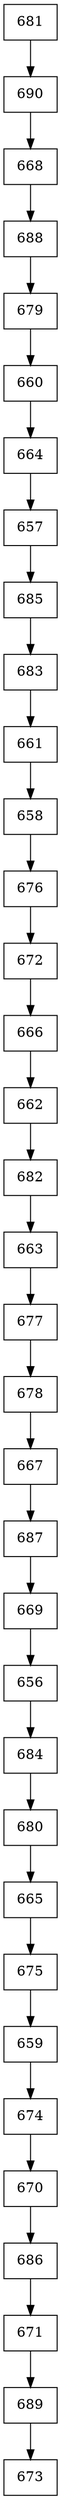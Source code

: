 digraph G {
  node [shape=record];
  node0 [label="{681}"];
  node0 -> node1;
  node1 [label="{690}"];
  node1 -> node2;
  node2 [label="{668}"];
  node2 -> node3;
  node3 [label="{688}"];
  node3 -> node4;
  node4 [label="{679}"];
  node4 -> node5;
  node5 [label="{660}"];
  node5 -> node6;
  node6 [label="{664}"];
  node6 -> node7;
  node7 [label="{657}"];
  node7 -> node8;
  node8 [label="{685}"];
  node8 -> node9;
  node9 [label="{683}"];
  node9 -> node10;
  node10 [label="{661}"];
  node10 -> node11;
  node11 [label="{658}"];
  node11 -> node12;
  node12 [label="{676}"];
  node12 -> node13;
  node13 [label="{672}"];
  node13 -> node14;
  node14 [label="{666}"];
  node14 -> node15;
  node15 [label="{662}"];
  node15 -> node16;
  node16 [label="{682}"];
  node16 -> node17;
  node17 [label="{663}"];
  node17 -> node18;
  node18 [label="{677}"];
  node18 -> node19;
  node19 [label="{678}"];
  node19 -> node20;
  node20 [label="{667}"];
  node20 -> node21;
  node21 [label="{687}"];
  node21 -> node22;
  node22 [label="{669}"];
  node22 -> node23;
  node23 [label="{656}"];
  node23 -> node24;
  node24 [label="{684}"];
  node24 -> node25;
  node25 [label="{680}"];
  node25 -> node26;
  node26 [label="{665}"];
  node26 -> node27;
  node27 [label="{675}"];
  node27 -> node28;
  node28 [label="{659}"];
  node28 -> node29;
  node29 [label="{674}"];
  node29 -> node30;
  node30 [label="{670}"];
  node30 -> node31;
  node31 [label="{686}"];
  node31 -> node32;
  node32 [label="{671}"];
  node32 -> node33;
  node33 [label="{689}"];
  node33 -> node34;
  node34 [label="{673}"];
}
